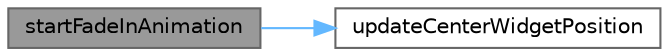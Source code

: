 digraph "startFadeInAnimation"
{
 // LATEX_PDF_SIZE
  bgcolor="transparent";
  edge [fontname=Helvetica,fontsize=10,labelfontname=Helvetica,labelfontsize=10];
  node [fontname=Helvetica,fontsize=10,shape=box,height=0.2,width=0.4];
  rankdir="LR";
  Node1 [id="Node000001",label="startFadeInAnimation",height=0.2,width=0.4,color="gray40", fillcolor="grey60", style="filled", fontcolor="black",tooltip="启动淡入动画"];
  Node1 -> Node2 [id="edge1_Node000001_Node000002",color="steelblue1",style="solid",tooltip=" "];
  Node2 [id="Node000002",label="updateCenterWidgetPosition",height=0.2,width=0.4,color="grey40", fillcolor="white", style="filled",URL="$class_chat_view.html#ad86057da9ac648ff24c26adef0c08249",tooltip="更新居中部件位置"];
}
